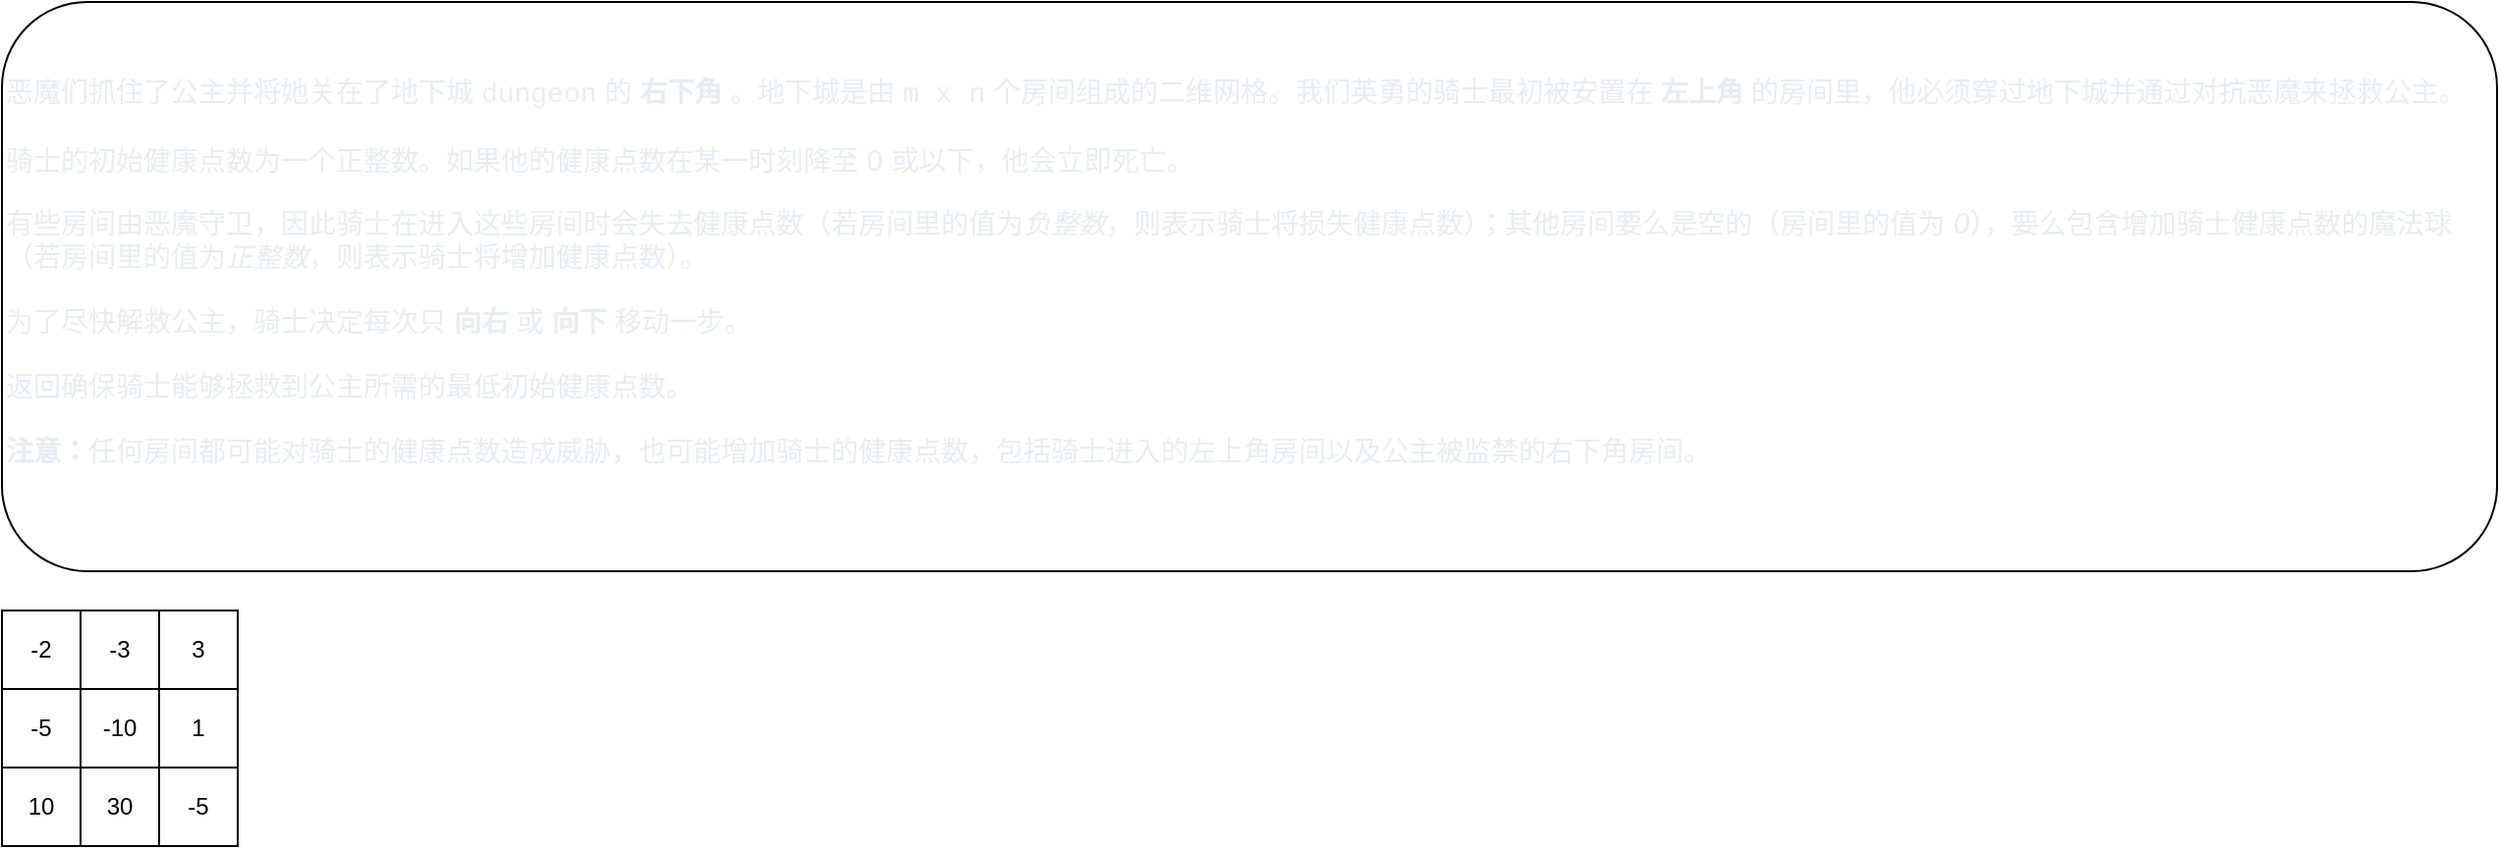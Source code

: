 <mxfile>
    <diagram id="q-2XtLO3WcbkFXjP2GlR" name="第 1 页">
        <mxGraphModel dx="1641" dy="795" grid="1" gridSize="10" guides="1" tooltips="1" connect="1" arrows="1" fold="1" page="1" pageScale="1" pageWidth="1169" pageHeight="827" math="0" shadow="0">
            <root>
                <mxCell id="0"/>
                <mxCell id="1" parent="0"/>
                <mxCell id="2" value="&lt;p style=&quot;margin-top: 0px; margin-bottom: 16px; color: rgb(230, 237, 243); font-family: -apple-system, &amp;quot;system-ui&amp;quot;, &amp;quot;Segoe WPC&amp;quot;, &amp;quot;Segoe UI&amp;quot;, system-ui, Ubuntu, &amp;quot;Droid Sans&amp;quot;, sans-serif; font-size: 14px;&quot;&gt;恶魔们抓住了公主并将她关在了地下城&amp;nbsp;&lt;code style=&quot;font-family: var(--vscode-editor-font-family, &amp;quot;SF Mono&amp;quot;, Monaco, Menlo, Consolas, &amp;quot;Ubuntu Mono&amp;quot;, &amp;quot;Liberation Mono&amp;quot;, &amp;quot;DejaVu Sans Mono&amp;quot;, &amp;quot;Courier New&amp;quot;, monospace); font-size: 1em; line-height: 1.357em;&quot;&gt;dungeon&lt;/code&gt;&amp;nbsp;的&amp;nbsp;&lt;strong&gt;右下角&lt;/strong&gt;&amp;nbsp;。地下城是由&amp;nbsp;&lt;code style=&quot;font-family: var(--vscode-editor-font-family, &amp;quot;SF Mono&amp;quot;, Monaco, Menlo, Consolas, &amp;quot;Ubuntu Mono&amp;quot;, &amp;quot;Liberation Mono&amp;quot;, &amp;quot;DejaVu Sans Mono&amp;quot;, &amp;quot;Courier New&amp;quot;, monospace); font-size: 1em; line-height: 1.357em;&quot;&gt;m x n&lt;/code&gt;&amp;nbsp;个房间组成的二维网格。我们英勇的骑士最初被安置在&amp;nbsp;&lt;strong&gt;左上角&lt;/strong&gt;&amp;nbsp;的房间里，他必须穿过地下城并通过对抗恶魔来拯救公主。&lt;/p&gt;&lt;p style=&quot;margin-top: 0px; margin-bottom: 16px; color: rgb(230, 237, 243); font-family: -apple-system, &amp;quot;system-ui&amp;quot;, &amp;quot;Segoe WPC&amp;quot;, &amp;quot;Segoe UI&amp;quot;, system-ui, Ubuntu, &amp;quot;Droid Sans&amp;quot;, sans-serif; font-size: 14px;&quot;&gt;骑士的初始健康点数为一个正整数。如果他的健康点数在某一时刻降至 0 或以下，他会立即死亡。&lt;/p&gt;&lt;p style=&quot;margin-top: 0px; margin-bottom: 16px; color: rgb(230, 237, 243); font-family: -apple-system, &amp;quot;system-ui&amp;quot;, &amp;quot;Segoe WPC&amp;quot;, &amp;quot;Segoe UI&amp;quot;, system-ui, Ubuntu, &amp;quot;Droid Sans&amp;quot;, sans-serif; font-size: 14px;&quot;&gt;有些房间由恶魔守卫，因此骑士在进入这些房间时会失去健康点数（若房间里的值为&lt;em&gt;负整数&lt;/em&gt;，则表示骑士将损失健康点数）；其他房间要么是空的（房间里的值为&amp;nbsp;&lt;em&gt;0&lt;/em&gt;），要么包含增加骑士健康点数的魔法球（若房间里的值为&lt;em&gt;正整数&lt;/em&gt;，则表示骑士将增加健康点数）。&lt;/p&gt;&lt;p style=&quot;margin-top: 0px; margin-bottom: 16px; color: rgb(230, 237, 243); font-family: -apple-system, &amp;quot;system-ui&amp;quot;, &amp;quot;Segoe WPC&amp;quot;, &amp;quot;Segoe UI&amp;quot;, system-ui, Ubuntu, &amp;quot;Droid Sans&amp;quot;, sans-serif; font-size: 14px;&quot;&gt;为了尽快解救公主，骑士决定每次只&amp;nbsp;&lt;strong&gt;向右&lt;/strong&gt;&amp;nbsp;或&amp;nbsp;&lt;strong&gt;向下&lt;/strong&gt;&amp;nbsp;移动一步。&lt;/p&gt;&lt;p style=&quot;margin-top: 0px; margin-bottom: 16px; color: rgb(230, 237, 243); font-family: -apple-system, &amp;quot;system-ui&amp;quot;, &amp;quot;Segoe WPC&amp;quot;, &amp;quot;Segoe UI&amp;quot;, system-ui, Ubuntu, &amp;quot;Droid Sans&amp;quot;, sans-serif; font-size: 14px;&quot;&gt;返回确保骑士能够拯救到公主所需的最低初始健康点数。&lt;/p&gt;&lt;p style=&quot;margin-top: 0px; margin-bottom: 16px; color: rgb(230, 237, 243); font-family: -apple-system, &amp;quot;system-ui&amp;quot;, &amp;quot;Segoe WPC&amp;quot;, &amp;quot;Segoe UI&amp;quot;, system-ui, Ubuntu, &amp;quot;Droid Sans&amp;quot;, sans-serif; font-size: 14px;&quot;&gt;&lt;strong&gt;注意：&lt;/strong&gt;任何房间都可能对骑士的健康点数造成威胁，也可能增加骑士的健康点数，包括骑士进入的左上角房间以及公主被监禁的右下角房间。&lt;/p&gt;" style="rounded=1;whiteSpace=wrap;html=1;align=left;" parent="1" vertex="1">
                    <mxGeometry width="1270" height="290" as="geometry"/>
                </mxCell>
                <mxCell id="31" value="-2" style="whiteSpace=wrap;html=1;aspect=fixed;" parent="1" vertex="1">
                    <mxGeometry y="310" width="40" height="40" as="geometry"/>
                </mxCell>
                <mxCell id="32" value="-3" style="whiteSpace=wrap;html=1;aspect=fixed;" parent="1" vertex="1">
                    <mxGeometry x="40" y="310" width="40" height="40" as="geometry"/>
                </mxCell>
                <mxCell id="33" value="3" style="whiteSpace=wrap;html=1;aspect=fixed;" parent="1" vertex="1">
                    <mxGeometry x="80" y="310" width="40" height="40" as="geometry"/>
                </mxCell>
                <mxCell id="34" value="-5" style="whiteSpace=wrap;html=1;aspect=fixed;" parent="1" vertex="1">
                    <mxGeometry y="350" width="40" height="40" as="geometry"/>
                </mxCell>
                <mxCell id="35" value="-10" style="whiteSpace=wrap;html=1;aspect=fixed;" parent="1" vertex="1">
                    <mxGeometry x="40" y="350" width="40" height="40" as="geometry"/>
                </mxCell>
                <mxCell id="36" value="1" style="whiteSpace=wrap;html=1;aspect=fixed;" parent="1" vertex="1">
                    <mxGeometry x="80" y="350" width="40" height="40" as="geometry"/>
                </mxCell>
                <mxCell id="37" value="10" style="whiteSpace=wrap;html=1;aspect=fixed;" parent="1" vertex="1">
                    <mxGeometry y="390" width="40" height="40" as="geometry"/>
                </mxCell>
                <mxCell id="38" value="30" style="whiteSpace=wrap;html=1;aspect=fixed;" parent="1" vertex="1">
                    <mxGeometry x="40" y="390" width="40" height="40" as="geometry"/>
                </mxCell>
                <mxCell id="39" value="-5" style="whiteSpace=wrap;html=1;aspect=fixed;" parent="1" vertex="1">
                    <mxGeometry x="80" y="390" width="40" height="40" as="geometry"/>
                </mxCell>
            </root>
        </mxGraphModel>
    </diagram>
</mxfile>